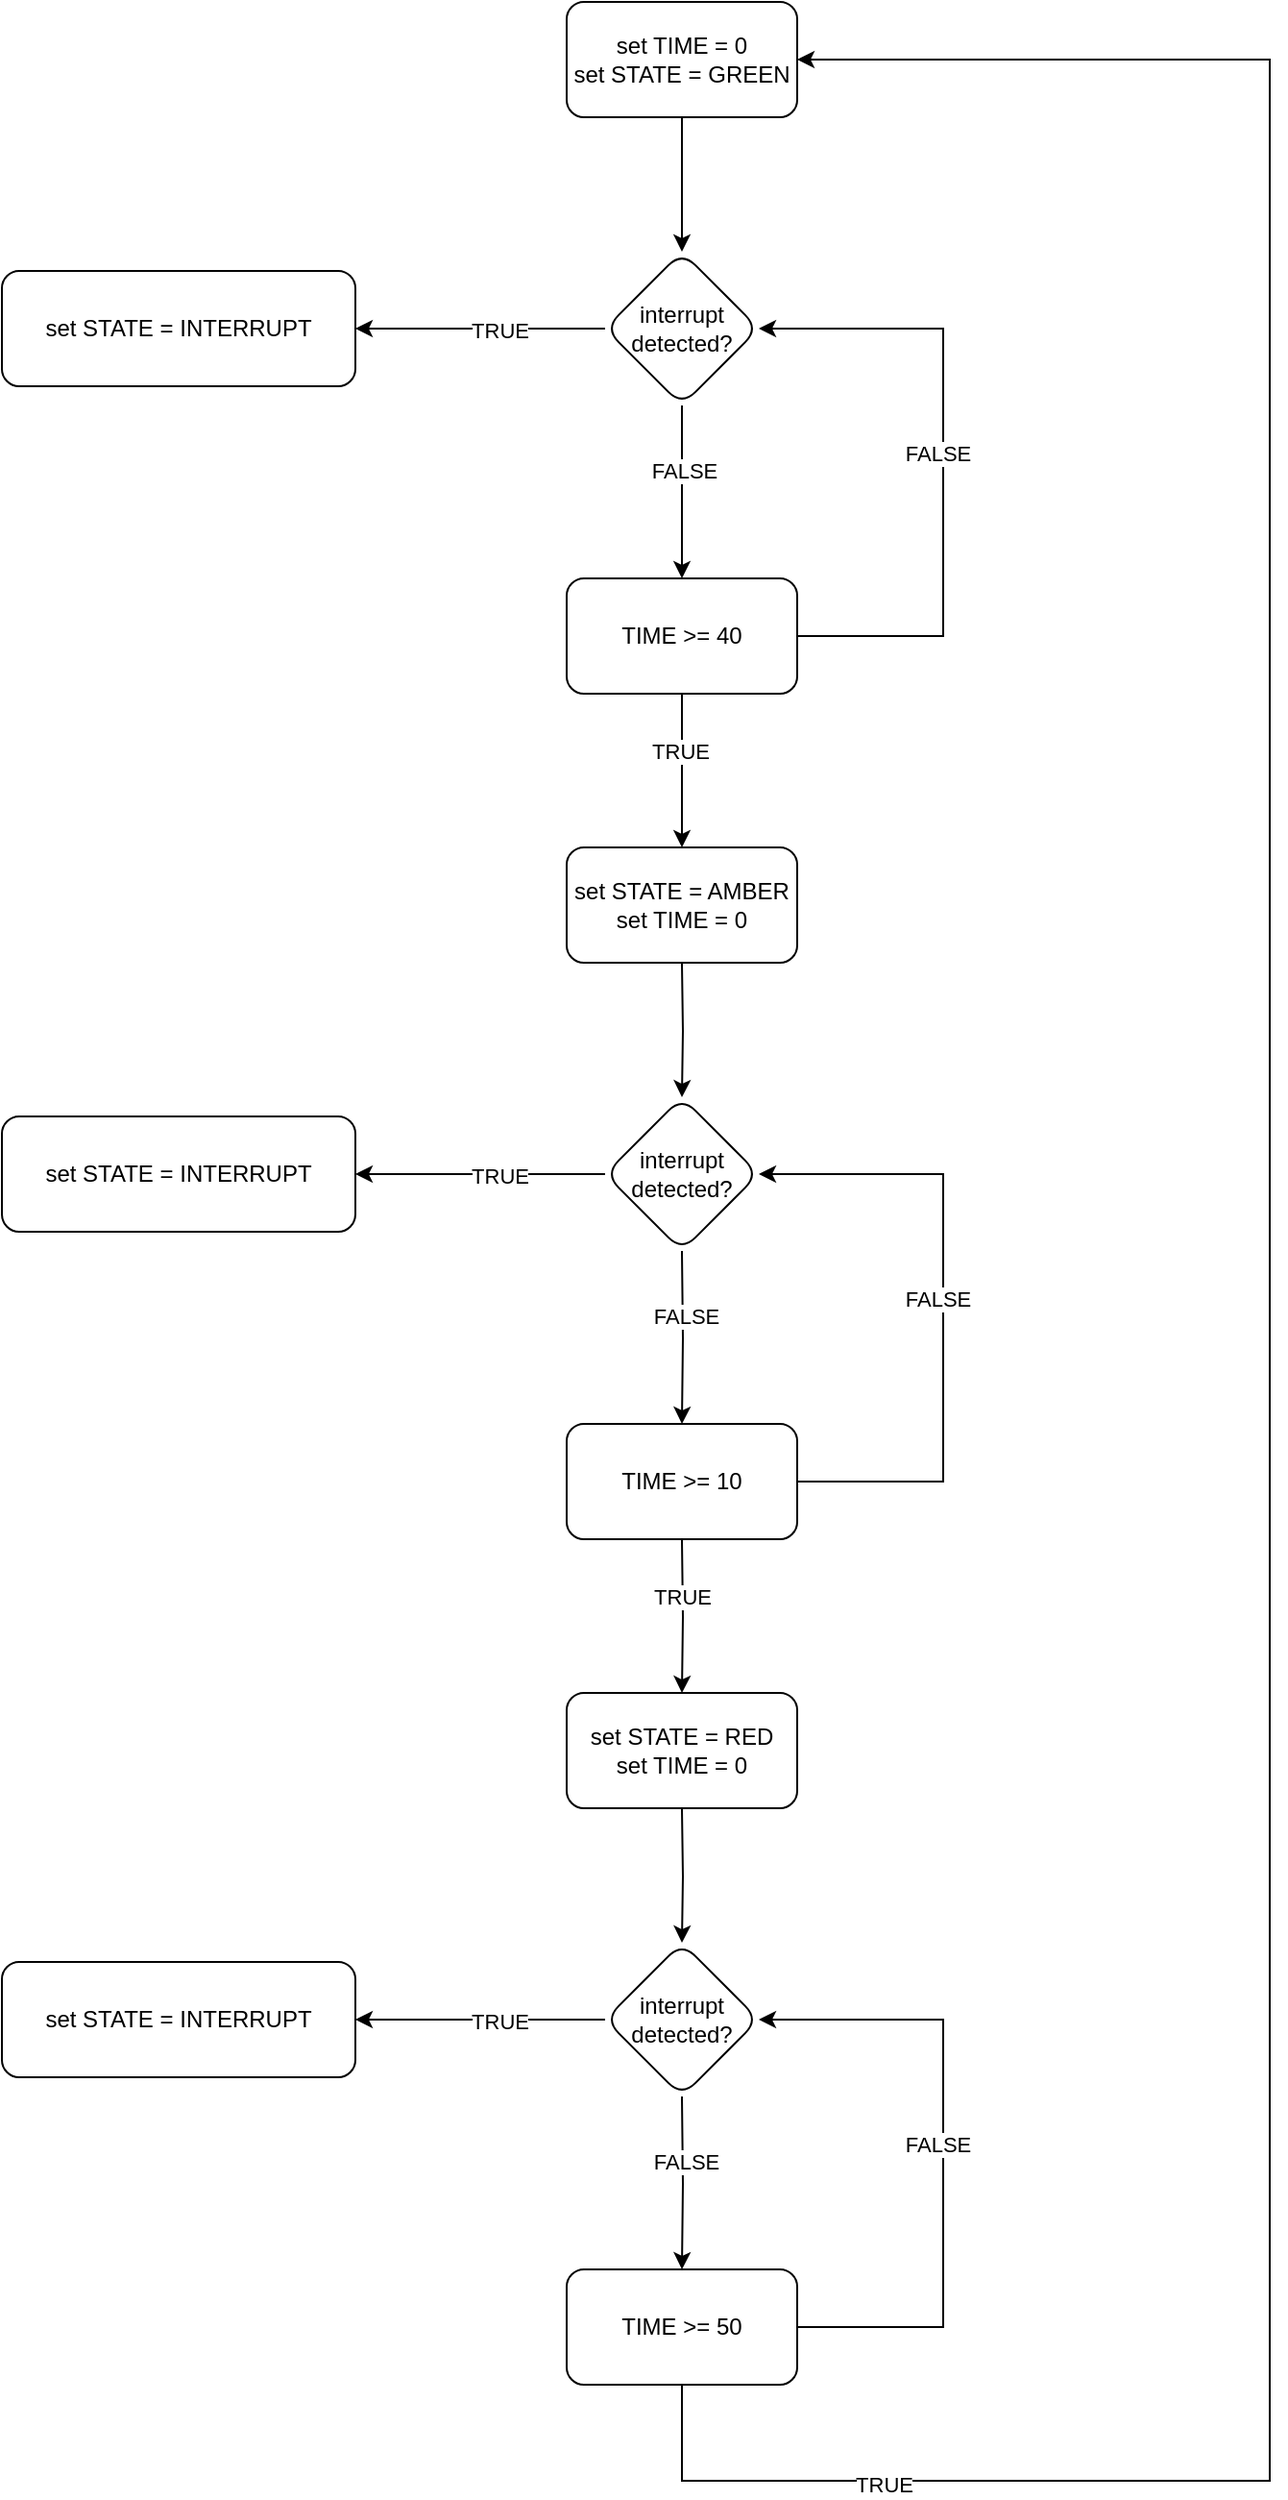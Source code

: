 <mxfile version="16.5.2" type="device"><diagram id="AMLdXEmWXoB_LeCz0I7Z" name="Page-1"><mxGraphModel dx="2595" dy="1480" grid="1" gridSize="10" guides="1" tooltips="1" connect="1" arrows="1" fold="1" page="1" pageScale="1" pageWidth="827" pageHeight="1169" math="0" shadow="0"><root><mxCell id="0"/><mxCell id="1" parent="0"/><mxCell id="FxhRBR2dkR2oCLp71eeB-3" value="" style="edgeStyle=orthogonalEdgeStyle;rounded=0;orthogonalLoop=1;jettySize=auto;html=1;" edge="1" parent="1" source="FxhRBR2dkR2oCLp71eeB-1" target="FxhRBR2dkR2oCLp71eeB-2"><mxGeometry relative="1" as="geometry"/></mxCell><mxCell id="FxhRBR2dkR2oCLp71eeB-1" value="set TIME = 0&lt;br&gt;set STATE = GREEN" style="rounded=1;whiteSpace=wrap;html=1;" vertex="1" parent="1"><mxGeometry x="354" y="20" width="120" height="60" as="geometry"/></mxCell><mxCell id="FxhRBR2dkR2oCLp71eeB-5" value="" style="edgeStyle=orthogonalEdgeStyle;rounded=0;orthogonalLoop=1;jettySize=auto;html=1;" edge="1" parent="1" source="FxhRBR2dkR2oCLp71eeB-2" target="FxhRBR2dkR2oCLp71eeB-4"><mxGeometry relative="1" as="geometry"/></mxCell><mxCell id="FxhRBR2dkR2oCLp71eeB-6" value="TRUE" style="edgeLabel;html=1;align=center;verticalAlign=middle;resizable=0;points=[];" vertex="1" connectable="0" parent="FxhRBR2dkR2oCLp71eeB-5"><mxGeometry x="-0.151" y="4" relative="1" as="geometry"><mxPoint y="-3" as="offset"/></mxGeometry></mxCell><mxCell id="FxhRBR2dkR2oCLp71eeB-8" value="" style="edgeStyle=orthogonalEdgeStyle;rounded=0;orthogonalLoop=1;jettySize=auto;html=1;" edge="1" parent="1" source="FxhRBR2dkR2oCLp71eeB-2" target="FxhRBR2dkR2oCLp71eeB-7"><mxGeometry relative="1" as="geometry"/></mxCell><mxCell id="FxhRBR2dkR2oCLp71eeB-11" value="FALSE" style="edgeLabel;html=1;align=center;verticalAlign=middle;resizable=0;points=[];" vertex="1" connectable="0" parent="FxhRBR2dkR2oCLp71eeB-8"><mxGeometry x="-0.253" y="1" relative="1" as="geometry"><mxPoint as="offset"/></mxGeometry></mxCell><mxCell id="FxhRBR2dkR2oCLp71eeB-2" value="interrupt detected?" style="rhombus;whiteSpace=wrap;html=1;rounded=1;" vertex="1" parent="1"><mxGeometry x="374" y="150" width="80" height="80" as="geometry"/></mxCell><mxCell id="FxhRBR2dkR2oCLp71eeB-4" value="set STATE = INTERRUPT" style="whiteSpace=wrap;html=1;rounded=1;" vertex="1" parent="1"><mxGeometry x="60" y="160" width="184" height="60" as="geometry"/></mxCell><mxCell id="FxhRBR2dkR2oCLp71eeB-9" style="edgeStyle=orthogonalEdgeStyle;rounded=0;orthogonalLoop=1;jettySize=auto;html=1;entryX=1;entryY=0.5;entryDx=0;entryDy=0;" edge="1" parent="1" source="FxhRBR2dkR2oCLp71eeB-7" target="FxhRBR2dkR2oCLp71eeB-2"><mxGeometry relative="1" as="geometry"><mxPoint x="600" y="180" as="targetPoint"/><Array as="points"><mxPoint x="550" y="350"/><mxPoint x="550" y="190"/></Array></mxGeometry></mxCell><mxCell id="FxhRBR2dkR2oCLp71eeB-10" value="FALSE" style="edgeLabel;html=1;align=center;verticalAlign=middle;resizable=0;points=[];" vertex="1" connectable="0" parent="FxhRBR2dkR2oCLp71eeB-9"><mxGeometry x="0.031" y="3" relative="1" as="geometry"><mxPoint as="offset"/></mxGeometry></mxCell><mxCell id="FxhRBR2dkR2oCLp71eeB-13" value="" style="edgeStyle=orthogonalEdgeStyle;rounded=0;orthogonalLoop=1;jettySize=auto;html=1;" edge="1" parent="1" source="FxhRBR2dkR2oCLp71eeB-7" target="FxhRBR2dkR2oCLp71eeB-12"><mxGeometry relative="1" as="geometry"/></mxCell><mxCell id="FxhRBR2dkR2oCLp71eeB-14" value="TRUE" style="edgeLabel;html=1;align=center;verticalAlign=middle;resizable=0;points=[];" vertex="1" connectable="0" parent="FxhRBR2dkR2oCLp71eeB-13"><mxGeometry x="-0.265" y="-1" relative="1" as="geometry"><mxPoint as="offset"/></mxGeometry></mxCell><mxCell id="FxhRBR2dkR2oCLp71eeB-7" value="TIME &amp;gt;= 40" style="whiteSpace=wrap;html=1;rounded=1;" vertex="1" parent="1"><mxGeometry x="354" y="320" width="120" height="60" as="geometry"/></mxCell><mxCell id="FxhRBR2dkR2oCLp71eeB-12" value="set STATE = AMBER&lt;br&gt;set TIME = 0" style="whiteSpace=wrap;html=1;rounded=1;" vertex="1" parent="1"><mxGeometry x="354" y="460" width="120" height="60" as="geometry"/></mxCell><mxCell id="FxhRBR2dkR2oCLp71eeB-15" value="" style="edgeStyle=orthogonalEdgeStyle;rounded=0;orthogonalLoop=1;jettySize=auto;html=1;" edge="1" parent="1" target="FxhRBR2dkR2oCLp71eeB-18"><mxGeometry relative="1" as="geometry"><mxPoint x="414" y="520" as="sourcePoint"/></mxGeometry></mxCell><mxCell id="FxhRBR2dkR2oCLp71eeB-16" value="" style="edgeStyle=orthogonalEdgeStyle;rounded=0;orthogonalLoop=1;jettySize=auto;html=1;" edge="1" parent="1" source="FxhRBR2dkR2oCLp71eeB-18" target="FxhRBR2dkR2oCLp71eeB-19"><mxGeometry relative="1" as="geometry"/></mxCell><mxCell id="FxhRBR2dkR2oCLp71eeB-17" value="TRUE" style="edgeLabel;html=1;align=center;verticalAlign=middle;resizable=0;points=[];" vertex="1" connectable="0" parent="FxhRBR2dkR2oCLp71eeB-16"><mxGeometry x="-0.151" y="4" relative="1" as="geometry"><mxPoint y="-3" as="offset"/></mxGeometry></mxCell><mxCell id="FxhRBR2dkR2oCLp71eeB-18" value="interrupt detected?" style="rhombus;whiteSpace=wrap;html=1;rounded=1;" vertex="1" parent="1"><mxGeometry x="374" y="590" width="80" height="80" as="geometry"/></mxCell><mxCell id="FxhRBR2dkR2oCLp71eeB-19" value="set STATE = INTERRUPT" style="whiteSpace=wrap;html=1;rounded=1;" vertex="1" parent="1"><mxGeometry x="60" y="600" width="184" height="60" as="geometry"/></mxCell><mxCell id="FxhRBR2dkR2oCLp71eeB-20" value="" style="edgeStyle=orthogonalEdgeStyle;rounded=0;orthogonalLoop=1;jettySize=auto;html=1;" edge="1" parent="1" target="FxhRBR2dkR2oCLp71eeB-24"><mxGeometry relative="1" as="geometry"><mxPoint x="414" y="670" as="sourcePoint"/></mxGeometry></mxCell><mxCell id="FxhRBR2dkR2oCLp71eeB-21" value="FALSE" style="edgeLabel;html=1;align=center;verticalAlign=middle;resizable=0;points=[];" vertex="1" connectable="0" parent="FxhRBR2dkR2oCLp71eeB-20"><mxGeometry x="-0.253" y="1" relative="1" as="geometry"><mxPoint as="offset"/></mxGeometry></mxCell><mxCell id="FxhRBR2dkR2oCLp71eeB-22" style="edgeStyle=orthogonalEdgeStyle;rounded=0;orthogonalLoop=1;jettySize=auto;html=1;entryX=1;entryY=0.5;entryDx=0;entryDy=0;" edge="1" parent="1" source="FxhRBR2dkR2oCLp71eeB-24"><mxGeometry relative="1" as="geometry"><mxPoint x="454" y="630" as="targetPoint"/><Array as="points"><mxPoint x="550" y="790"/><mxPoint x="550" y="630"/></Array></mxGeometry></mxCell><mxCell id="FxhRBR2dkR2oCLp71eeB-23" value="FALSE" style="edgeLabel;html=1;align=center;verticalAlign=middle;resizable=0;points=[];" vertex="1" connectable="0" parent="FxhRBR2dkR2oCLp71eeB-22"><mxGeometry x="0.031" y="3" relative="1" as="geometry"><mxPoint as="offset"/></mxGeometry></mxCell><mxCell id="FxhRBR2dkR2oCLp71eeB-24" value="TIME &amp;gt;= 10" style="whiteSpace=wrap;html=1;rounded=1;" vertex="1" parent="1"><mxGeometry x="354" y="760" width="120" height="60" as="geometry"/></mxCell><mxCell id="FxhRBR2dkR2oCLp71eeB-25" value="" style="edgeStyle=orthogonalEdgeStyle;rounded=0;orthogonalLoop=1;jettySize=auto;html=1;" edge="1" parent="1" target="FxhRBR2dkR2oCLp71eeB-27"><mxGeometry relative="1" as="geometry"><mxPoint x="414" y="820" as="sourcePoint"/></mxGeometry></mxCell><mxCell id="FxhRBR2dkR2oCLp71eeB-26" value="TRUE" style="edgeLabel;html=1;align=center;verticalAlign=middle;resizable=0;points=[];" vertex="1" connectable="0" parent="FxhRBR2dkR2oCLp71eeB-25"><mxGeometry x="-0.265" y="-1" relative="1" as="geometry"><mxPoint as="offset"/></mxGeometry></mxCell><mxCell id="FxhRBR2dkR2oCLp71eeB-27" value="set STATE = RED&lt;br&gt;set TIME = 0" style="whiteSpace=wrap;html=1;rounded=1;" vertex="1" parent="1"><mxGeometry x="354" y="900" width="120" height="60" as="geometry"/></mxCell><mxCell id="FxhRBR2dkR2oCLp71eeB-28" value="" style="edgeStyle=orthogonalEdgeStyle;rounded=0;orthogonalLoop=1;jettySize=auto;html=1;" edge="1" parent="1" target="FxhRBR2dkR2oCLp71eeB-31"><mxGeometry relative="1" as="geometry"><mxPoint x="414" y="960" as="sourcePoint"/></mxGeometry></mxCell><mxCell id="FxhRBR2dkR2oCLp71eeB-29" value="" style="edgeStyle=orthogonalEdgeStyle;rounded=0;orthogonalLoop=1;jettySize=auto;html=1;" edge="1" parent="1" source="FxhRBR2dkR2oCLp71eeB-31" target="FxhRBR2dkR2oCLp71eeB-32"><mxGeometry relative="1" as="geometry"/></mxCell><mxCell id="FxhRBR2dkR2oCLp71eeB-30" value="TRUE" style="edgeLabel;html=1;align=center;verticalAlign=middle;resizable=0;points=[];" vertex="1" connectable="0" parent="FxhRBR2dkR2oCLp71eeB-29"><mxGeometry x="-0.151" y="4" relative="1" as="geometry"><mxPoint y="-3" as="offset"/></mxGeometry></mxCell><mxCell id="FxhRBR2dkR2oCLp71eeB-31" value="interrupt detected?" style="rhombus;whiteSpace=wrap;html=1;rounded=1;" vertex="1" parent="1"><mxGeometry x="374" y="1030" width="80" height="80" as="geometry"/></mxCell><mxCell id="FxhRBR2dkR2oCLp71eeB-32" value="set STATE = INTERRUPT" style="whiteSpace=wrap;html=1;rounded=1;" vertex="1" parent="1"><mxGeometry x="60" y="1040" width="184" height="60" as="geometry"/></mxCell><mxCell id="FxhRBR2dkR2oCLp71eeB-33" value="" style="edgeStyle=orthogonalEdgeStyle;rounded=0;orthogonalLoop=1;jettySize=auto;html=1;" edge="1" parent="1" target="FxhRBR2dkR2oCLp71eeB-37"><mxGeometry relative="1" as="geometry"><mxPoint x="414" y="1110" as="sourcePoint"/></mxGeometry></mxCell><mxCell id="FxhRBR2dkR2oCLp71eeB-34" value="FALSE" style="edgeLabel;html=1;align=center;verticalAlign=middle;resizable=0;points=[];" vertex="1" connectable="0" parent="FxhRBR2dkR2oCLp71eeB-33"><mxGeometry x="-0.253" y="1" relative="1" as="geometry"><mxPoint as="offset"/></mxGeometry></mxCell><mxCell id="FxhRBR2dkR2oCLp71eeB-35" style="edgeStyle=orthogonalEdgeStyle;rounded=0;orthogonalLoop=1;jettySize=auto;html=1;entryX=1;entryY=0.5;entryDx=0;entryDy=0;" edge="1" parent="1" source="FxhRBR2dkR2oCLp71eeB-37"><mxGeometry relative="1" as="geometry"><mxPoint x="454" y="1070" as="targetPoint"/><Array as="points"><mxPoint x="550" y="1230"/><mxPoint x="550" y="1070"/></Array></mxGeometry></mxCell><mxCell id="FxhRBR2dkR2oCLp71eeB-36" value="FALSE" style="edgeLabel;html=1;align=center;verticalAlign=middle;resizable=0;points=[];" vertex="1" connectable="0" parent="FxhRBR2dkR2oCLp71eeB-35"><mxGeometry x="0.031" y="3" relative="1" as="geometry"><mxPoint as="offset"/></mxGeometry></mxCell><mxCell id="FxhRBR2dkR2oCLp71eeB-38" style="edgeStyle=orthogonalEdgeStyle;rounded=0;orthogonalLoop=1;jettySize=auto;html=1;entryX=1;entryY=0.5;entryDx=0;entryDy=0;exitX=0.5;exitY=1;exitDx=0;exitDy=0;" edge="1" parent="1" source="FxhRBR2dkR2oCLp71eeB-37" target="FxhRBR2dkR2oCLp71eeB-1"><mxGeometry relative="1" as="geometry"><Array as="points"><mxPoint x="414" y="1310"/><mxPoint x="720" y="1310"/><mxPoint x="720" y="50"/></Array></mxGeometry></mxCell><mxCell id="FxhRBR2dkR2oCLp71eeB-39" value="TRUE" style="edgeLabel;html=1;align=center;verticalAlign=middle;resizable=0;points=[];" vertex="1" connectable="0" parent="FxhRBR2dkR2oCLp71eeB-38"><mxGeometry x="-0.834" y="-2" relative="1" as="geometry"><mxPoint as="offset"/></mxGeometry></mxCell><mxCell id="FxhRBR2dkR2oCLp71eeB-37" value="TIME &amp;gt;= 50" style="whiteSpace=wrap;html=1;rounded=1;" vertex="1" parent="1"><mxGeometry x="354" y="1200" width="120" height="60" as="geometry"/></mxCell></root></mxGraphModel></diagram></mxfile>